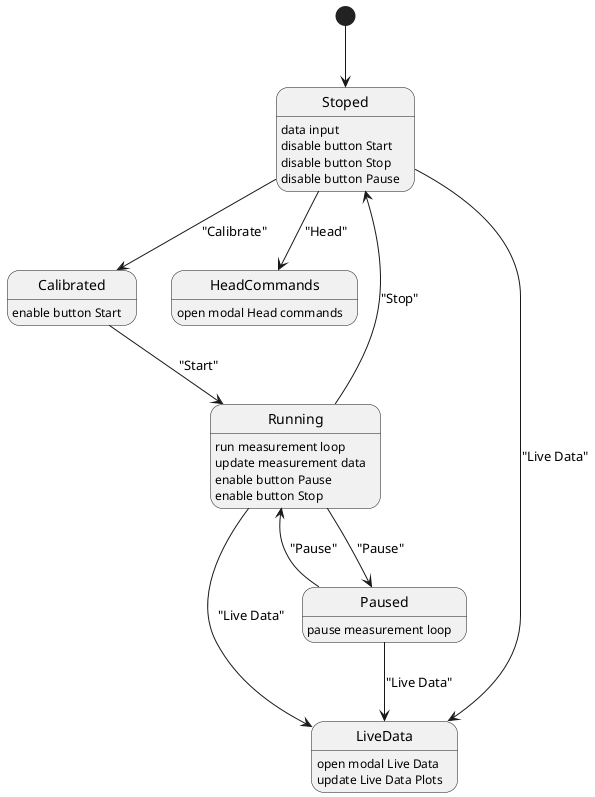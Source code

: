 @startuml Zustandsdiagramm

[*] --> Stoped
Stoped --> Calibrated : "Calibrate"
Stoped --> HeadCommands : "Head"
Calibrated --> Running : "Start"
Running --> Paused : "Pause"
Running --> Stoped : "Stop"
Paused --> Running : "Pause"
Stoped --> LiveData : "Live Data"
Running --> LiveData : "Live Data"
Paused --> LiveData : "Live Data"

Stoped : data input
Stoped : disable button Start
Stoped : disable button Stop
Stoped : disable button Pause

Calibrated : enable button Start

HeadCommands : open modal Head commands

Running : run measurement loop
Running : update measurement data
Running : enable button Pause
Running : enable button Stop

Paused : pause measurement loop

LiveData : open modal Live Data
LiveData : update Live Data Plots

@enduml